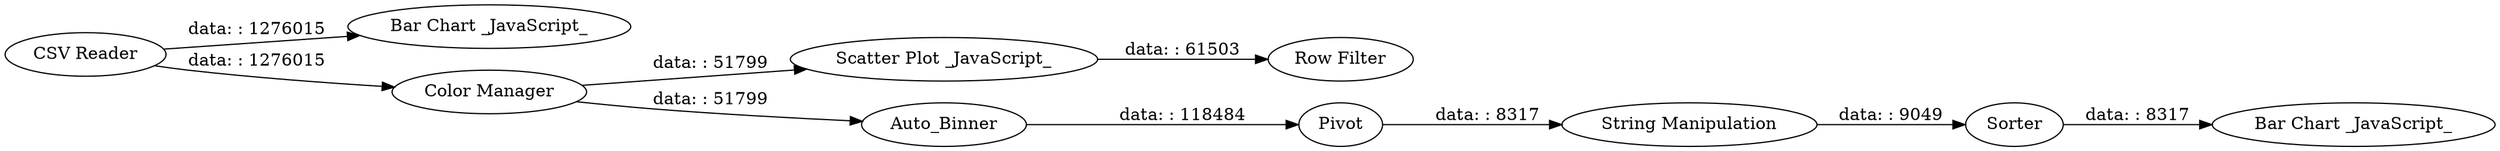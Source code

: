 digraph {
	"6920445576876082558_4" [label="Scatter Plot _JavaScript_"]
	"6920445576876082558_7" [label=Pivot]
	"6920445576876082558_6" [label=Auto_Binner]
	"6920445576876082558_2" [label="Bar Chart _JavaScript_"]
	"6920445576876082558_10" [label="Bar Chart _JavaScript_"]
	"6920445576876082558_5" [label="Row Filter"]
	"6920445576876082558_9" [label=Sorter]
	"6920445576876082558_1" [label="CSV Reader"]
	"6920445576876082558_3" [label="Color Manager"]
	"6920445576876082558_8" [label="String Manipulation"]
	"6920445576876082558_9" -> "6920445576876082558_10" [label="data: : 8317"]
	"6920445576876082558_3" -> "6920445576876082558_6" [label="data: : 51799"]
	"6920445576876082558_3" -> "6920445576876082558_4" [label="data: : 51799"]
	"6920445576876082558_4" -> "6920445576876082558_5" [label="data: : 61503"]
	"6920445576876082558_1" -> "6920445576876082558_3" [label="data: : 1276015"]
	"6920445576876082558_6" -> "6920445576876082558_7" [label="data: : 118484"]
	"6920445576876082558_7" -> "6920445576876082558_8" [label="data: : 8317"]
	"6920445576876082558_8" -> "6920445576876082558_9" [label="data: : 9049"]
	"6920445576876082558_1" -> "6920445576876082558_2" [label="data: : 1276015"]
	rankdir=LR
}
